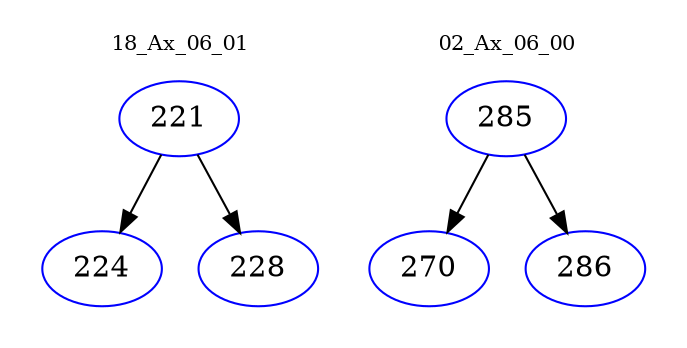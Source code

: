 digraph{
subgraph cluster_0 {
color = white
label = "18_Ax_06_01";
fontsize=10;
T0_221 [label="221", color="blue"]
T0_221 -> T0_224 [color="black"]
T0_224 [label="224", color="blue"]
T0_221 -> T0_228 [color="black"]
T0_228 [label="228", color="blue"]
}
subgraph cluster_1 {
color = white
label = "02_Ax_06_00";
fontsize=10;
T1_285 [label="285", color="blue"]
T1_285 -> T1_270 [color="black"]
T1_270 [label="270", color="blue"]
T1_285 -> T1_286 [color="black"]
T1_286 [label="286", color="blue"]
}
}

